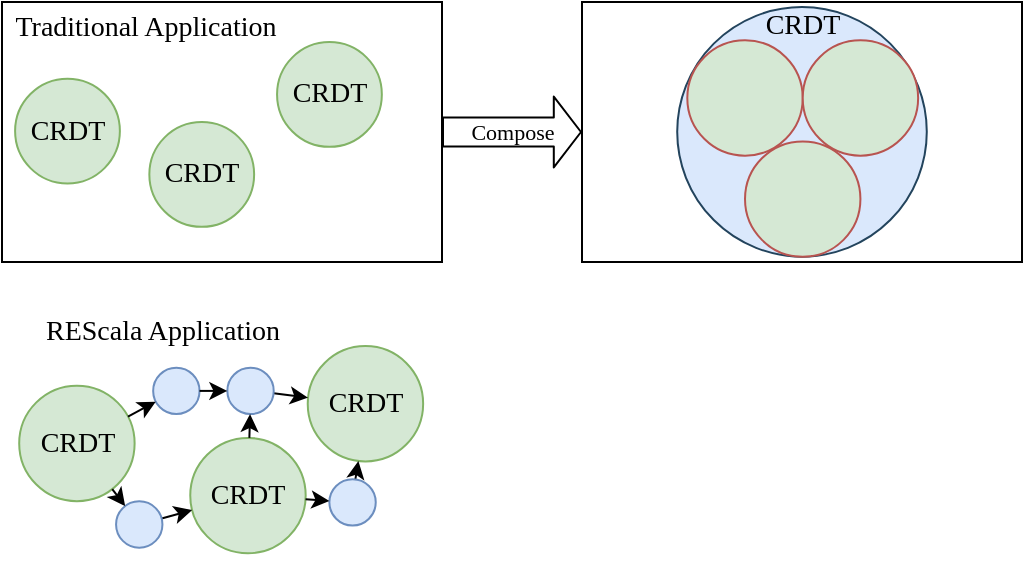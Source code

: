 <mxfile compressed="false" version="13.10.0" type="device">
  <diagram id="07fea595-8f29-1299-0266-81d95cde20df" name="Page-1">
    <mxGraphModel dx="1422" dy="880" grid="1" gridSize="10" guides="1" tooltips="1" connect="1" arrows="1" fold="1" page="1" pageScale="0.25" pageWidth="2339" pageHeight="3300" background="#ffffff" math="0" shadow="0">
      <root>
        <mxCell id="0" />
        <mxCell id="1" parent="0" />
        <mxCell id="L6w6aGgxtOzIZRklCurR-700" value="" style="group;fontFamily=Libertinus Serif;fontSize=14;" parent="1" vertex="1" connectable="0">
          <mxGeometry x="30" y="230" width="220" height="130" as="geometry" />
        </mxCell>
        <mxCell id="L6w6aGgxtOzIZRklCurR-680" value="" style="rounded=0;whiteSpace=wrap;fontSize=14;fontFamily=Libertinus Serif;strokeColor=none;fillColor=none;" parent="L6w6aGgxtOzIZRklCurR-700" vertex="1">
          <mxGeometry width="220" height="130" as="geometry" />
        </mxCell>
        <mxCell id="ISEpJwilsGBmznepPVeq-7" value="" style="group;fontFamily=Libertinus Serif;" parent="L6w6aGgxtOzIZRklCurR-700" vertex="1" connectable="0">
          <mxGeometry x="1.391" y="2.579" width="209.18" height="118.064" as="geometry" />
        </mxCell>
        <mxCell id="L6w6aGgxtOzIZRklCurR-681" value="CRDT" style="ellipse;whiteSpace=wrap;aspect=fixed;fontSize=14;fontFamily=Libertinus Serif;fillColor=#d5e8d4;strokeColor=#82b366;" parent="ISEpJwilsGBmznepPVeq-7" vertex="1">
          <mxGeometry x="7.213" y="34.306" width="57.705" height="57.705" as="geometry" />
        </mxCell>
        <mxCell id="L6w6aGgxtOzIZRklCurR-682" value="CRDT" style="ellipse;whiteSpace=wrap;aspect=fixed;fontSize=14;fontFamily=Libertinus Serif;fillColor=#d5e8d4;strokeColor=#82b366;" parent="ISEpJwilsGBmznepPVeq-7" vertex="1">
          <mxGeometry x="151.475" y="14.444" width="57.705" height="57.705" as="geometry" />
        </mxCell>
        <mxCell id="L6w6aGgxtOzIZRklCurR-683" value="CRDT" style="ellipse;whiteSpace=wrap;aspect=fixed;fontSize=14;fontFamily=Libertinus Serif;fillColor=#d5e8d4;strokeColor=#82b366;" parent="ISEpJwilsGBmznepPVeq-7" vertex="1">
          <mxGeometry x="92.74" y="60.359" width="57.705" height="57.705" as="geometry" />
        </mxCell>
        <mxCell id="L6w6aGgxtOzIZRklCurR-684" value="REScala Application" style="text;strokeColor=none;fillColor=none;align=center;verticalAlign=middle;whiteSpace=wrap;rounded=0;fontSize=14;fontFamily=Libertinus Serif;" parent="ISEpJwilsGBmznepPVeq-7" vertex="1">
          <mxGeometry width="158.689" height="14.444" as="geometry" />
        </mxCell>
        <mxCell id="L6w6aGgxtOzIZRklCurR-685" value="" style="ellipse;whiteSpace=wrap;html=1;aspect=fixed;strokeColor=#6c8ebf;fillColor=#dae8fc;fontFamily=Libertinus Serif;fontSize=14;" parent="ISEpJwilsGBmznepPVeq-7" vertex="1">
          <mxGeometry x="74.192" y="25.278" width="23.185" height="23.185" as="geometry" />
        </mxCell>
        <mxCell id="L6w6aGgxtOzIZRklCurR-694" style="edgeStyle=none;rounded=0;orthogonalLoop=1;jettySize=auto;html=0;labelBackgroundColor=none;fillColor=#ffffff;fontFamily=Libertinus Serif;fontSize=14;" parent="ISEpJwilsGBmznepPVeq-7" source="L6w6aGgxtOzIZRklCurR-681" target="L6w6aGgxtOzIZRklCurR-685" edge="1">
          <mxGeometry relative="1" as="geometry" />
        </mxCell>
        <mxCell id="L6w6aGgxtOzIZRklCurR-696" style="edgeStyle=none;rounded=0;orthogonalLoop=1;jettySize=auto;html=0;labelBackgroundColor=none;fillColor=#ffffff;fontFamily=Libertinus Serif;fontSize=14;" parent="ISEpJwilsGBmznepPVeq-7" source="L6w6aGgxtOzIZRklCurR-687" target="L6w6aGgxtOzIZRklCurR-682" edge="1">
          <mxGeometry relative="1" as="geometry" />
        </mxCell>
        <mxCell id="L6w6aGgxtOzIZRklCurR-687" value="" style="ellipse;whiteSpace=wrap;html=1;aspect=fixed;strokeColor=#6c8ebf;fillColor=#dae8fc;fontFamily=Libertinus Serif;fontSize=14;" parent="ISEpJwilsGBmznepPVeq-7" vertex="1">
          <mxGeometry x="111.288" y="25.278" width="23.185" height="23.185" as="geometry" />
        </mxCell>
        <mxCell id="L6w6aGgxtOzIZRklCurR-699" style="edgeStyle=none;rounded=0;orthogonalLoop=1;jettySize=auto;html=0;labelBackgroundColor=none;fillColor=#ffffff;fontFamily=Libertinus Serif;fontSize=14;" parent="ISEpJwilsGBmznepPVeq-7" source="L6w6aGgxtOzIZRklCurR-683" target="L6w6aGgxtOzIZRklCurR-687" edge="1">
          <mxGeometry relative="1" as="geometry" />
        </mxCell>
        <mxCell id="L6w6aGgxtOzIZRklCurR-695" style="edgeStyle=none;rounded=0;orthogonalLoop=1;jettySize=auto;html=0;labelBackgroundColor=none;fillColor=#ffffff;fontFamily=Libertinus Serif;fontSize=14;" parent="ISEpJwilsGBmznepPVeq-7" source="L6w6aGgxtOzIZRklCurR-685" target="L6w6aGgxtOzIZRklCurR-687" edge="1">
          <mxGeometry relative="1" as="geometry" />
        </mxCell>
        <mxCell id="L6w6aGgxtOzIZRklCurR-698" style="edgeStyle=none;rounded=0;orthogonalLoop=1;jettySize=auto;html=0;labelBackgroundColor=none;fillColor=#ffffff;fontFamily=Libertinus Serif;fontSize=14;" parent="ISEpJwilsGBmznepPVeq-7" source="L6w6aGgxtOzIZRklCurR-688" target="L6w6aGgxtOzIZRklCurR-682" edge="1">
          <mxGeometry relative="1" as="geometry" />
        </mxCell>
        <mxCell id="L6w6aGgxtOzIZRklCurR-688" value="" style="ellipse;whiteSpace=wrap;html=1;aspect=fixed;strokeColor=#6c8ebf;fillColor=#dae8fc;fontFamily=Libertinus Serif;fontSize=14;" parent="ISEpJwilsGBmznepPVeq-7" vertex="1">
          <mxGeometry x="162.295" y="80.992" width="23.185" height="23.185" as="geometry" />
        </mxCell>
        <mxCell id="L6w6aGgxtOzIZRklCurR-697" style="edgeStyle=none;rounded=0;orthogonalLoop=1;jettySize=auto;html=0;labelBackgroundColor=none;fillColor=#ffffff;fontFamily=Libertinus Serif;fontSize=14;" parent="ISEpJwilsGBmznepPVeq-7" source="L6w6aGgxtOzIZRklCurR-683" target="L6w6aGgxtOzIZRklCurR-688" edge="1">
          <mxGeometry relative="1" as="geometry" />
        </mxCell>
        <mxCell id="L6w6aGgxtOzIZRklCurR-693" style="rounded=0;orthogonalLoop=1;jettySize=auto;html=0;labelBackgroundColor=none;fillColor=#ffffff;fontFamily=Libertinus Serif;fontSize=14;fontColor=#000000;" parent="ISEpJwilsGBmznepPVeq-7" source="L6w6aGgxtOzIZRklCurR-689" target="L6w6aGgxtOzIZRklCurR-683" edge="1">
          <mxGeometry relative="1" as="geometry" />
        </mxCell>
        <mxCell id="L6w6aGgxtOzIZRklCurR-689" value="" style="ellipse;whiteSpace=wrap;html=1;aspect=fixed;strokeColor=#6c8ebf;fillColor=#dae8fc;fontFamily=Libertinus Serif;fontSize=14;" parent="ISEpJwilsGBmznepPVeq-7" vertex="1">
          <mxGeometry x="55.644" y="92.084" width="23.185" height="23.185" as="geometry" />
        </mxCell>
        <mxCell id="L6w6aGgxtOzIZRklCurR-691" style="rounded=0;orthogonalLoop=1;jettySize=auto;html=0;labelBackgroundColor=none;fillColor=#ffffff;fontFamily=Libertinus Serif;fontSize=14;fontColor=#000000;" parent="ISEpJwilsGBmznepPVeq-7" source="L6w6aGgxtOzIZRklCurR-681" target="L6w6aGgxtOzIZRklCurR-689" edge="1">
          <mxGeometry relative="1" as="geometry" />
        </mxCell>
        <mxCell id="L6w6aGgxtOzIZRklCurR-720" value="" style="group;fontFamily=Libertinus Serif;fontSize=14;strokeWidth=1;glass=0;strokeColor=#000000;" parent="1" vertex="1" connectable="0">
          <mxGeometry x="30" y="75" width="220" height="130" as="geometry" />
        </mxCell>
        <mxCell id="L6w6aGgxtOzIZRklCurR-669" value="" style="rounded=0;whiteSpace=wrap;fontSize=14;fontFamily=Libertinus Serif;strokeColor=none;fillColor=none;" parent="L6w6aGgxtOzIZRklCurR-720" vertex="1">
          <mxGeometry width="220" height="130" as="geometry" />
        </mxCell>
        <mxCell id="L6w6aGgxtOzIZRklCurR-658" value="CRDT" style="ellipse;whiteSpace=wrap;aspect=fixed;fontSize=14;fontFamily=Libertinus Serif;fillColor=#d5e8d4;strokeColor=#82b366;" parent="L6w6aGgxtOzIZRklCurR-720" vertex="1">
          <mxGeometry x="6.549" y="38.333" width="52.39" height="52.39" as="geometry" />
        </mxCell>
        <mxCell id="L6w6aGgxtOzIZRklCurR-661" value="CRDT" style="ellipse;whiteSpace=wrap;aspect=fixed;fontSize=14;fontFamily=Libertinus Serif;fillColor=#d5e8d4;strokeColor=#82b366;" parent="L6w6aGgxtOzIZRklCurR-720" vertex="1">
          <mxGeometry x="137.53" y="20.0" width="52.39" height="52.39" as="geometry" />
        </mxCell>
        <mxCell id="L6w6aGgxtOzIZRklCurR-662" value="CRDT" style="ellipse;whiteSpace=wrap;aspect=fixed;fontSize=14;fontFamily=Libertinus Serif;fillColor=#d5e8d4;strokeColor=#82b366;" parent="L6w6aGgxtOzIZRklCurR-720" vertex="1">
          <mxGeometry x="73.677" y="60" width="52.39" height="52.39" as="geometry" />
        </mxCell>
        <mxCell id="L6w6aGgxtOzIZRklCurR-671" value="Traditional Application" style="text;strokeColor=none;fillColor=none;align=center;verticalAlign=middle;whiteSpace=wrap;rounded=0;fontSize=14;fontFamily=Libertinus Serif;" parent="L6w6aGgxtOzIZRklCurR-720" vertex="1">
          <mxGeometry y="6.667" width="144.079" height="13.333" as="geometry" />
        </mxCell>
        <mxCell id="L6w6aGgxtOzIZRklCurR-721" value="" style="group;fontFamily=Libertinus Serif;fontSize=14;strokeWidth=1;glass=0;rounded=0;sketch=0;shadow=0;strokeColor=#000000;" parent="1" vertex="1" connectable="0">
          <mxGeometry x="320" y="75" width="220" height="130" as="geometry" />
        </mxCell>
        <mxCell id="L6w6aGgxtOzIZRklCurR-675" value="" style="rounded=0;whiteSpace=wrap;fontSize=14;fontFamily=Libertinus Serif;strokeColor=none;fillColor=none;" parent="L6w6aGgxtOzIZRklCurR-721" vertex="1">
          <mxGeometry width="220.0" height="130" as="geometry" />
        </mxCell>
        <mxCell id="L6w6aGgxtOzIZRklCurR-667" value="" style="ellipse;whiteSpace=wrap;aspect=fixed;fontSize=14;fontFamily=Libertinus Serif;strokeColor=#23445d;fillColor=#DAE8FC;" parent="L6w6aGgxtOzIZRklCurR-721" vertex="1">
          <mxGeometry x="47.607" y="2.528" width="124.787" height="124.787" as="geometry" />
        </mxCell>
        <mxCell id="L6w6aGgxtOzIZRklCurR-664" value="" style="ellipse;whiteSpace=wrap;aspect=fixed;fontSize=14;fontFamily=Libertinus Serif;strokeColor=#b85450;fillColor=#D5E8D4;" parent="L6w6aGgxtOzIZRklCurR-721" vertex="1">
          <mxGeometry x="52.656" y="19.139" width="57.705" height="57.705" as="geometry" />
        </mxCell>
        <mxCell id="L6w6aGgxtOzIZRklCurR-665" value="" style="ellipse;whiteSpace=wrap;aspect=fixed;fontSize=14;fontFamily=Libertinus Serif;strokeColor=#b85450;fillColor=#D5E8D4;" parent="L6w6aGgxtOzIZRklCurR-721" vertex="1">
          <mxGeometry x="110.361" y="19.139" width="57.705" height="57.705" as="geometry" />
        </mxCell>
        <mxCell id="L6w6aGgxtOzIZRklCurR-666" value="" style="ellipse;whiteSpace=wrap;aspect=fixed;fontSize=14;fontFamily=Libertinus Serif;strokeColor=#b85450;fillColor=#D5E8D4;" parent="L6w6aGgxtOzIZRklCurR-721" vertex="1">
          <mxGeometry x="81.508" y="69.694" width="57.705" height="57.705" as="geometry" />
        </mxCell>
        <mxCell id="L6w6aGgxtOzIZRklCurR-672" value="CRDT" style="text;strokeColor=none;fillColor=none;align=center;verticalAlign=middle;whiteSpace=wrap;rounded=0;fontSize=14;fontFamily=Libertinus Serif;" parent="L6w6aGgxtOzIZRklCurR-721" vertex="1">
          <mxGeometry x="67.082" y="4.698" width="86.557" height="14.444" as="geometry" />
        </mxCell>
        <mxCell id="vCcwlOr4obVs2PQZiCs--1" value="Compose" style="shape=flexArrow;endArrow=classic;html=1;align=center;exitX=1;exitY=0.5;exitDx=0;exitDy=0;entryX=0;entryY=0.5;entryDx=0;entryDy=0;labelBackgroundColor=none;width=14.4;endSize=4.2;fontFamily=Libertinus Serif;" parent="1" source="L6w6aGgxtOzIZRklCurR-669" target="L6w6aGgxtOzIZRklCurR-675" edge="1">
          <mxGeometry width="50" height="50" relative="1" as="geometry">
            <mxPoint x="270" y="290" as="sourcePoint" />
            <mxPoint x="320" y="240" as="targetPoint" />
          </mxGeometry>
        </mxCell>
      </root>
    </mxGraphModel>
  </diagram>
</mxfile>
